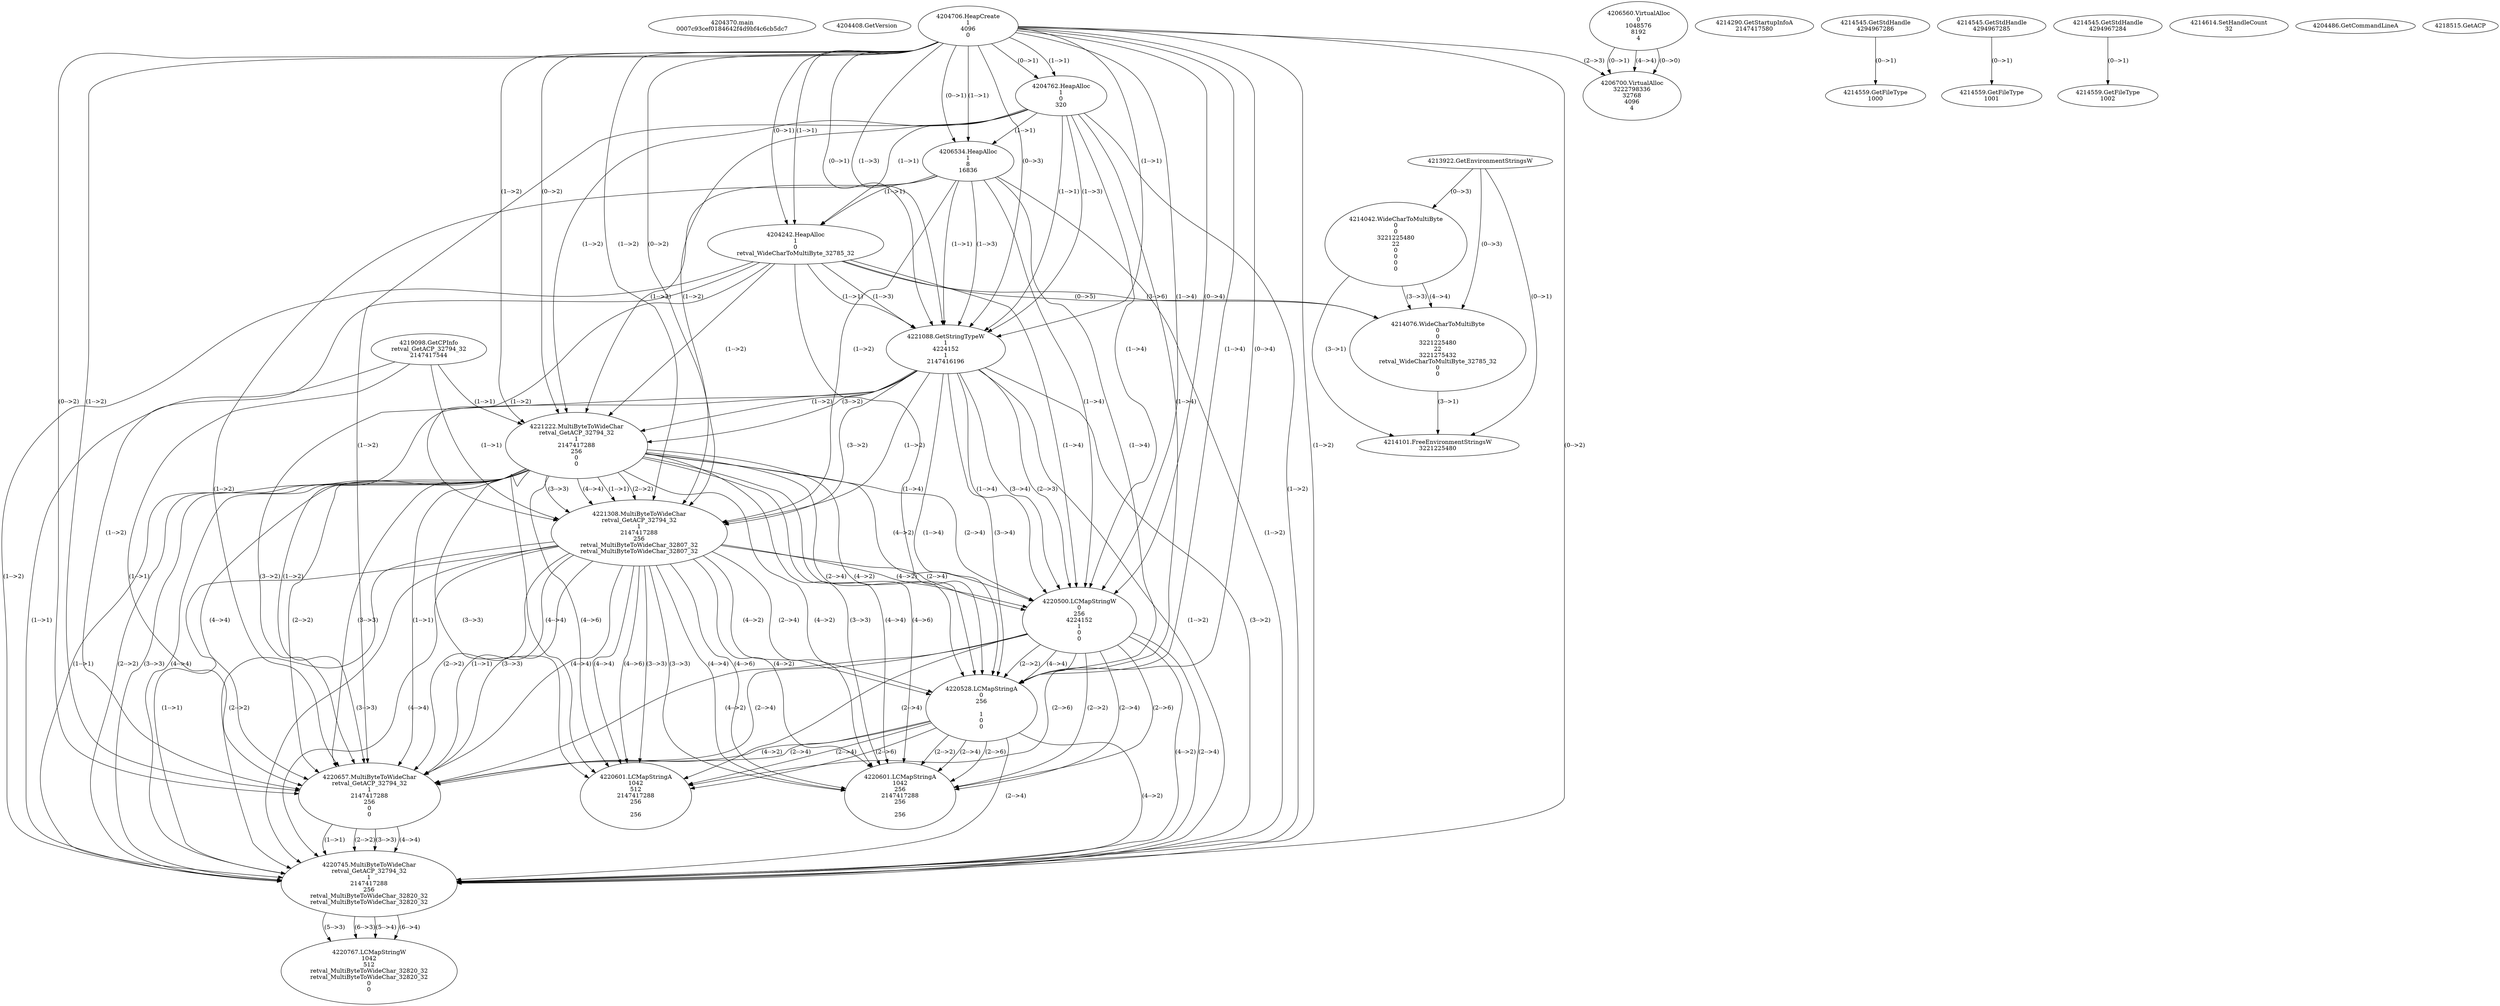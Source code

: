 // Global SCDG with merge call
digraph {
	0 [label="4204370.main
0007c93cef0184642f4d9bf4c6cb5dc7"]
	1 [label="4204408.GetVersion
"]
	2 [label="4204706.HeapCreate
1
4096
0"]
	3 [label="4204762.HeapAlloc
1
0
320"]
	2 -> 3 [label="(1-->1)"]
	2 -> 3 [label="(0-->1)"]
	4 [label="4206534.HeapAlloc
1
8
16836"]
	2 -> 4 [label="(1-->1)"]
	2 -> 4 [label="(0-->1)"]
	3 -> 4 [label="(1-->1)"]
	5 [label="4206560.VirtualAlloc
0
1048576
8192
4"]
	6 [label="4206700.VirtualAlloc
3222798336
32768
4096
4"]
	5 -> 6 [label="(0-->1)"]
	2 -> 6 [label="(2-->3)"]
	5 -> 6 [label="(4-->4)"]
	5 -> 6 [label="(0-->0)"]
	7 [label="4214290.GetStartupInfoA
2147417580"]
	8 [label="4214545.GetStdHandle
4294967286"]
	9 [label="4214559.GetFileType
1000"]
	8 -> 9 [label="(0-->1)"]
	10 [label="4214545.GetStdHandle
4294967285"]
	11 [label="4214559.GetFileType
1001"]
	10 -> 11 [label="(0-->1)"]
	12 [label="4214545.GetStdHandle
4294967284"]
	13 [label="4214559.GetFileType
1002"]
	12 -> 13 [label="(0-->1)"]
	14 [label="4214614.SetHandleCount
32"]
	15 [label="4204486.GetCommandLineA
"]
	16 [label="4213922.GetEnvironmentStringsW
"]
	17 [label="4214042.WideCharToMultiByte
0
0
3221225480
22
0
0
0
0"]
	16 -> 17 [label="(0-->3)"]
	18 [label="4204242.HeapAlloc
1
0
retval_WideCharToMultiByte_32785_32"]
	2 -> 18 [label="(1-->1)"]
	2 -> 18 [label="(0-->1)"]
	3 -> 18 [label="(1-->1)"]
	4 -> 18 [label="(1-->1)"]
	19 [label="4214076.WideCharToMultiByte
0
0
3221225480
22
3221275432
retval_WideCharToMultiByte_32785_32
0
0"]
	16 -> 19 [label="(0-->3)"]
	17 -> 19 [label="(3-->3)"]
	17 -> 19 [label="(4-->4)"]
	18 -> 19 [label="(0-->5)"]
	18 -> 19 [label="(3-->6)"]
	20 [label="4214101.FreeEnvironmentStringsW
3221225480"]
	16 -> 20 [label="(0-->1)"]
	17 -> 20 [label="(3-->1)"]
	19 -> 20 [label="(3-->1)"]
	21 [label="4218515.GetACP
"]
	22 [label="4219098.GetCPInfo
retval_GetACP_32794_32
2147417544"]
	23 [label="4221088.GetStringTypeW
1
4224152
1
2147416196"]
	2 -> 23 [label="(1-->1)"]
	2 -> 23 [label="(0-->1)"]
	3 -> 23 [label="(1-->1)"]
	4 -> 23 [label="(1-->1)"]
	18 -> 23 [label="(1-->1)"]
	2 -> 23 [label="(1-->3)"]
	2 -> 23 [label="(0-->3)"]
	3 -> 23 [label="(1-->3)"]
	4 -> 23 [label="(1-->3)"]
	18 -> 23 [label="(1-->3)"]
	24 [label="4221222.MultiByteToWideChar
retval_GetACP_32794_32
1
2147417288
256
0
0"]
	22 -> 24 [label="(1-->1)"]
	2 -> 24 [label="(1-->2)"]
	2 -> 24 [label="(0-->2)"]
	3 -> 24 [label="(1-->2)"]
	4 -> 24 [label="(1-->2)"]
	18 -> 24 [label="(1-->2)"]
	23 -> 24 [label="(1-->2)"]
	23 -> 24 [label="(3-->2)"]
	25 [label="4221308.MultiByteToWideChar
retval_GetACP_32794_32
1
2147417288
256
retval_MultiByteToWideChar_32807_32
retval_MultiByteToWideChar_32807_32"]
	22 -> 25 [label="(1-->1)"]
	24 -> 25 [label="(1-->1)"]
	2 -> 25 [label="(1-->2)"]
	2 -> 25 [label="(0-->2)"]
	3 -> 25 [label="(1-->2)"]
	4 -> 25 [label="(1-->2)"]
	18 -> 25 [label="(1-->2)"]
	23 -> 25 [label="(1-->2)"]
	23 -> 25 [label="(3-->2)"]
	24 -> 25 [label="(2-->2)"]
	24 -> 25 [label="(3-->3)"]
	24 -> 25 [label="(4-->4)"]
	26 [label="4220500.LCMapStringW
0
256
4224152
1
0
0"]
	24 -> 26 [label="(4-->2)"]
	25 -> 26 [label="(4-->2)"]
	23 -> 26 [label="(2-->3)"]
	2 -> 26 [label="(1-->4)"]
	2 -> 26 [label="(0-->4)"]
	3 -> 26 [label="(1-->4)"]
	4 -> 26 [label="(1-->4)"]
	18 -> 26 [label="(1-->4)"]
	23 -> 26 [label="(1-->4)"]
	23 -> 26 [label="(3-->4)"]
	24 -> 26 [label="(2-->4)"]
	25 -> 26 [label="(2-->4)"]
	27 [label="4220528.LCMapStringA
0
256

1
0
0"]
	24 -> 27 [label="(4-->2)"]
	25 -> 27 [label="(4-->2)"]
	26 -> 27 [label="(2-->2)"]
	2 -> 27 [label="(1-->4)"]
	2 -> 27 [label="(0-->4)"]
	3 -> 27 [label="(1-->4)"]
	4 -> 27 [label="(1-->4)"]
	18 -> 27 [label="(1-->4)"]
	23 -> 27 [label="(1-->4)"]
	23 -> 27 [label="(3-->4)"]
	24 -> 27 [label="(2-->4)"]
	25 -> 27 [label="(2-->4)"]
	26 -> 27 [label="(4-->4)"]
	28 [label="4220601.LCMapStringA
1042
512
2147417288
256

256"]
	24 -> 28 [label="(3-->3)"]
	25 -> 28 [label="(3-->3)"]
	24 -> 28 [label="(4-->4)"]
	25 -> 28 [label="(4-->4)"]
	26 -> 28 [label="(2-->4)"]
	27 -> 28 [label="(2-->4)"]
	24 -> 28 [label="(4-->6)"]
	25 -> 28 [label="(4-->6)"]
	26 -> 28 [label="(2-->6)"]
	27 -> 28 [label="(2-->6)"]
	29 [label="4220601.LCMapStringA
1042
256
2147417288
256

256"]
	24 -> 29 [label="(4-->2)"]
	25 -> 29 [label="(4-->2)"]
	26 -> 29 [label="(2-->2)"]
	27 -> 29 [label="(2-->2)"]
	24 -> 29 [label="(3-->3)"]
	25 -> 29 [label="(3-->3)"]
	24 -> 29 [label="(4-->4)"]
	25 -> 29 [label="(4-->4)"]
	26 -> 29 [label="(2-->4)"]
	27 -> 29 [label="(2-->4)"]
	24 -> 29 [label="(4-->6)"]
	25 -> 29 [label="(4-->6)"]
	26 -> 29 [label="(2-->6)"]
	27 -> 29 [label="(2-->6)"]
	30 [label="4220657.MultiByteToWideChar
retval_GetACP_32794_32
1
2147417288
256
0
0"]
	22 -> 30 [label="(1-->1)"]
	24 -> 30 [label="(1-->1)"]
	25 -> 30 [label="(1-->1)"]
	2 -> 30 [label="(1-->2)"]
	2 -> 30 [label="(0-->2)"]
	3 -> 30 [label="(1-->2)"]
	4 -> 30 [label="(1-->2)"]
	18 -> 30 [label="(1-->2)"]
	23 -> 30 [label="(1-->2)"]
	23 -> 30 [label="(3-->2)"]
	24 -> 30 [label="(2-->2)"]
	25 -> 30 [label="(2-->2)"]
	26 -> 30 [label="(4-->2)"]
	27 -> 30 [label="(4-->2)"]
	24 -> 30 [label="(3-->3)"]
	25 -> 30 [label="(3-->3)"]
	24 -> 30 [label="(4-->4)"]
	25 -> 30 [label="(4-->4)"]
	26 -> 30 [label="(2-->4)"]
	27 -> 30 [label="(2-->4)"]
	31 [label="4220745.MultiByteToWideChar
retval_GetACP_32794_32
1
2147417288
256
retval_MultiByteToWideChar_32820_32
retval_MultiByteToWideChar_32820_32"]
	22 -> 31 [label="(1-->1)"]
	24 -> 31 [label="(1-->1)"]
	25 -> 31 [label="(1-->1)"]
	30 -> 31 [label="(1-->1)"]
	2 -> 31 [label="(1-->2)"]
	2 -> 31 [label="(0-->2)"]
	3 -> 31 [label="(1-->2)"]
	4 -> 31 [label="(1-->2)"]
	18 -> 31 [label="(1-->2)"]
	23 -> 31 [label="(1-->2)"]
	23 -> 31 [label="(3-->2)"]
	24 -> 31 [label="(2-->2)"]
	25 -> 31 [label="(2-->2)"]
	26 -> 31 [label="(4-->2)"]
	27 -> 31 [label="(4-->2)"]
	30 -> 31 [label="(2-->2)"]
	24 -> 31 [label="(3-->3)"]
	25 -> 31 [label="(3-->3)"]
	30 -> 31 [label="(3-->3)"]
	24 -> 31 [label="(4-->4)"]
	25 -> 31 [label="(4-->4)"]
	26 -> 31 [label="(2-->4)"]
	27 -> 31 [label="(2-->4)"]
	30 -> 31 [label="(4-->4)"]
	32 [label="4220767.LCMapStringW
1042
512
retval_MultiByteToWideChar_32820_32
retval_MultiByteToWideChar_32820_32
0
0"]
	31 -> 32 [label="(5-->3)"]
	31 -> 32 [label="(6-->3)"]
	31 -> 32 [label="(5-->4)"]
	31 -> 32 [label="(6-->4)"]
}
